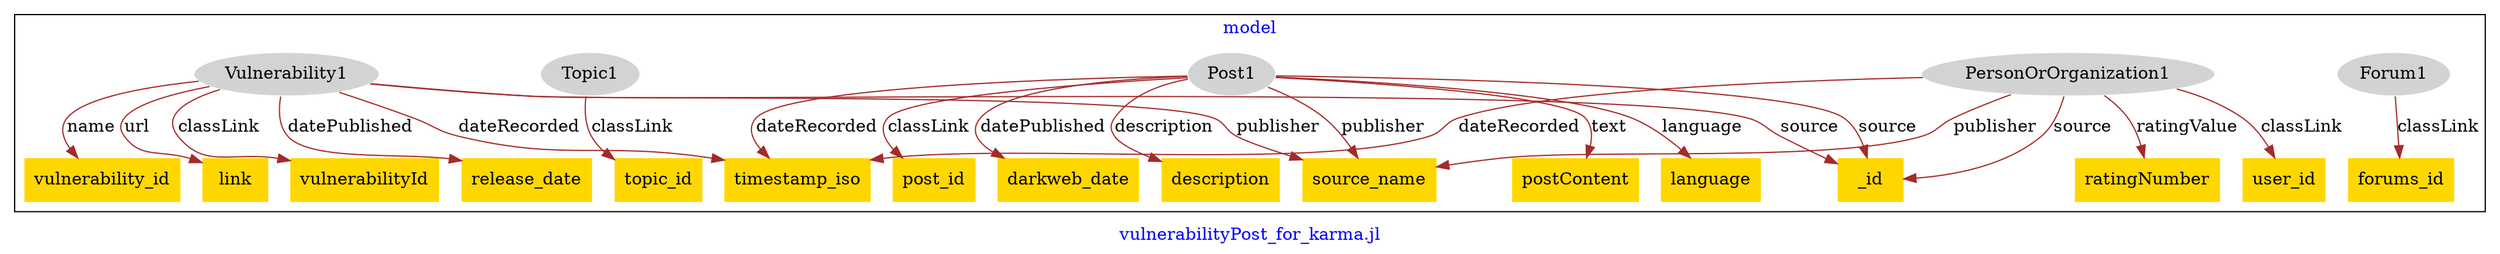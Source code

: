 digraph n0 {
fontcolor="blue"
remincross="true"
label="vulnerabilityPost_for_karma.jl"
subgraph cluster {
label="model"
n2[style="filled",color="white",fillcolor="lightgray",label="Forum1"];
n3[shape="plaintext",style="filled",fillcolor="gold",label="forums_id"];
n4[style="filled",color="white",fillcolor="lightgray",label="PersonOrOrganization1"];
n5[shape="plaintext",style="filled",fillcolor="gold",label="user_id"];
n6[shape="plaintext",style="filled",fillcolor="gold",label="timestamp_iso"];
n7[shape="plaintext",style="filled",fillcolor="gold",label="source_name"];
n8[shape="plaintext",style="filled",fillcolor="gold",label="ratingNumber"];
n9[shape="plaintext",style="filled",fillcolor="gold",label="_id"];
n10[style="filled",color="white",fillcolor="lightgray",label="Post1"];
n11[shape="plaintext",style="filled",fillcolor="gold",label="post_id"];
n12[shape="plaintext",style="filled",fillcolor="gold",label="darkweb_date"];
n13[shape="plaintext",style="filled",fillcolor="gold",label="description"];
n14[shape="plaintext",style="filled",fillcolor="gold",label="language"];
n15[shape="plaintext",style="filled",fillcolor="gold",label="postContent"];
n16[style="filled",color="white",fillcolor="lightgray",label="Topic1"];
n17[shape="plaintext",style="filled",fillcolor="gold",label="topic_id"];
n18[style="filled",color="white",fillcolor="lightgray",label="Vulnerability1"];
n19[shape="plaintext",style="filled",fillcolor="gold",label="vulnerabilityId"];
n20[shape="plaintext",style="filled",fillcolor="gold",label="release_date"];
n21[shape="plaintext",style="filled",fillcolor="gold",label="vulnerability_id"];
n22[shape="plaintext",style="filled",fillcolor="gold",label="link"];
}
n2 -> n3[color="brown",fontcolor="black",label="classLink"]
n4 -> n5[color="brown",fontcolor="black",label="classLink"]
n4 -> n6[color="brown",fontcolor="black",label="dateRecorded"]
n4 -> n7[color="brown",fontcolor="black",label="publisher"]
n4 -> n8[color="brown",fontcolor="black",label="ratingValue"]
n4 -> n9[color="brown",fontcolor="black",label="source"]
n10 -> n11[color="brown",fontcolor="black",label="classLink"]
n10 -> n12[color="brown",fontcolor="black",label="datePublished"]
n10 -> n13[color="brown",fontcolor="black",label="description"]
n10 -> n14[color="brown",fontcolor="black",label="language"]
n10 -> n9[color="brown",fontcolor="black",label="source"]
n10 -> n15[color="brown",fontcolor="black",label="text"]
n16 -> n17[color="brown",fontcolor="black",label="classLink"]
n18 -> n19[color="brown",fontcolor="black",label="classLink"]
n18 -> n20[color="brown",fontcolor="black",label="datePublished"]
n18 -> n21[color="brown",fontcolor="black",label="name"]
n18 -> n9[color="brown",fontcolor="black",label="source"]
n18 -> n22[color="brown",fontcolor="black",label="url"]
n18 -> n6[color="brown",fontcolor="black",label="dateRecorded"]
n10 -> n7[color="brown",fontcolor="black",label="publisher"]
n18 -> n7[color="brown",fontcolor="black",label="publisher"]
n10 -> n6[color="brown",fontcolor="black",label="dateRecorded"]
}
